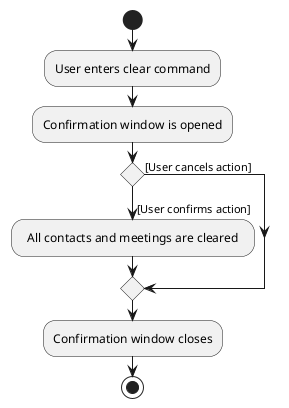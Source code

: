 @startuml

start
:User enters clear command;
:Confirmation window is opened;
if () then (
[User confirms action])
  :  All contacts and meetings are cleared  ;
else ([User cancels action])
endif
:Confirmation window closes;
stop

@enduml
